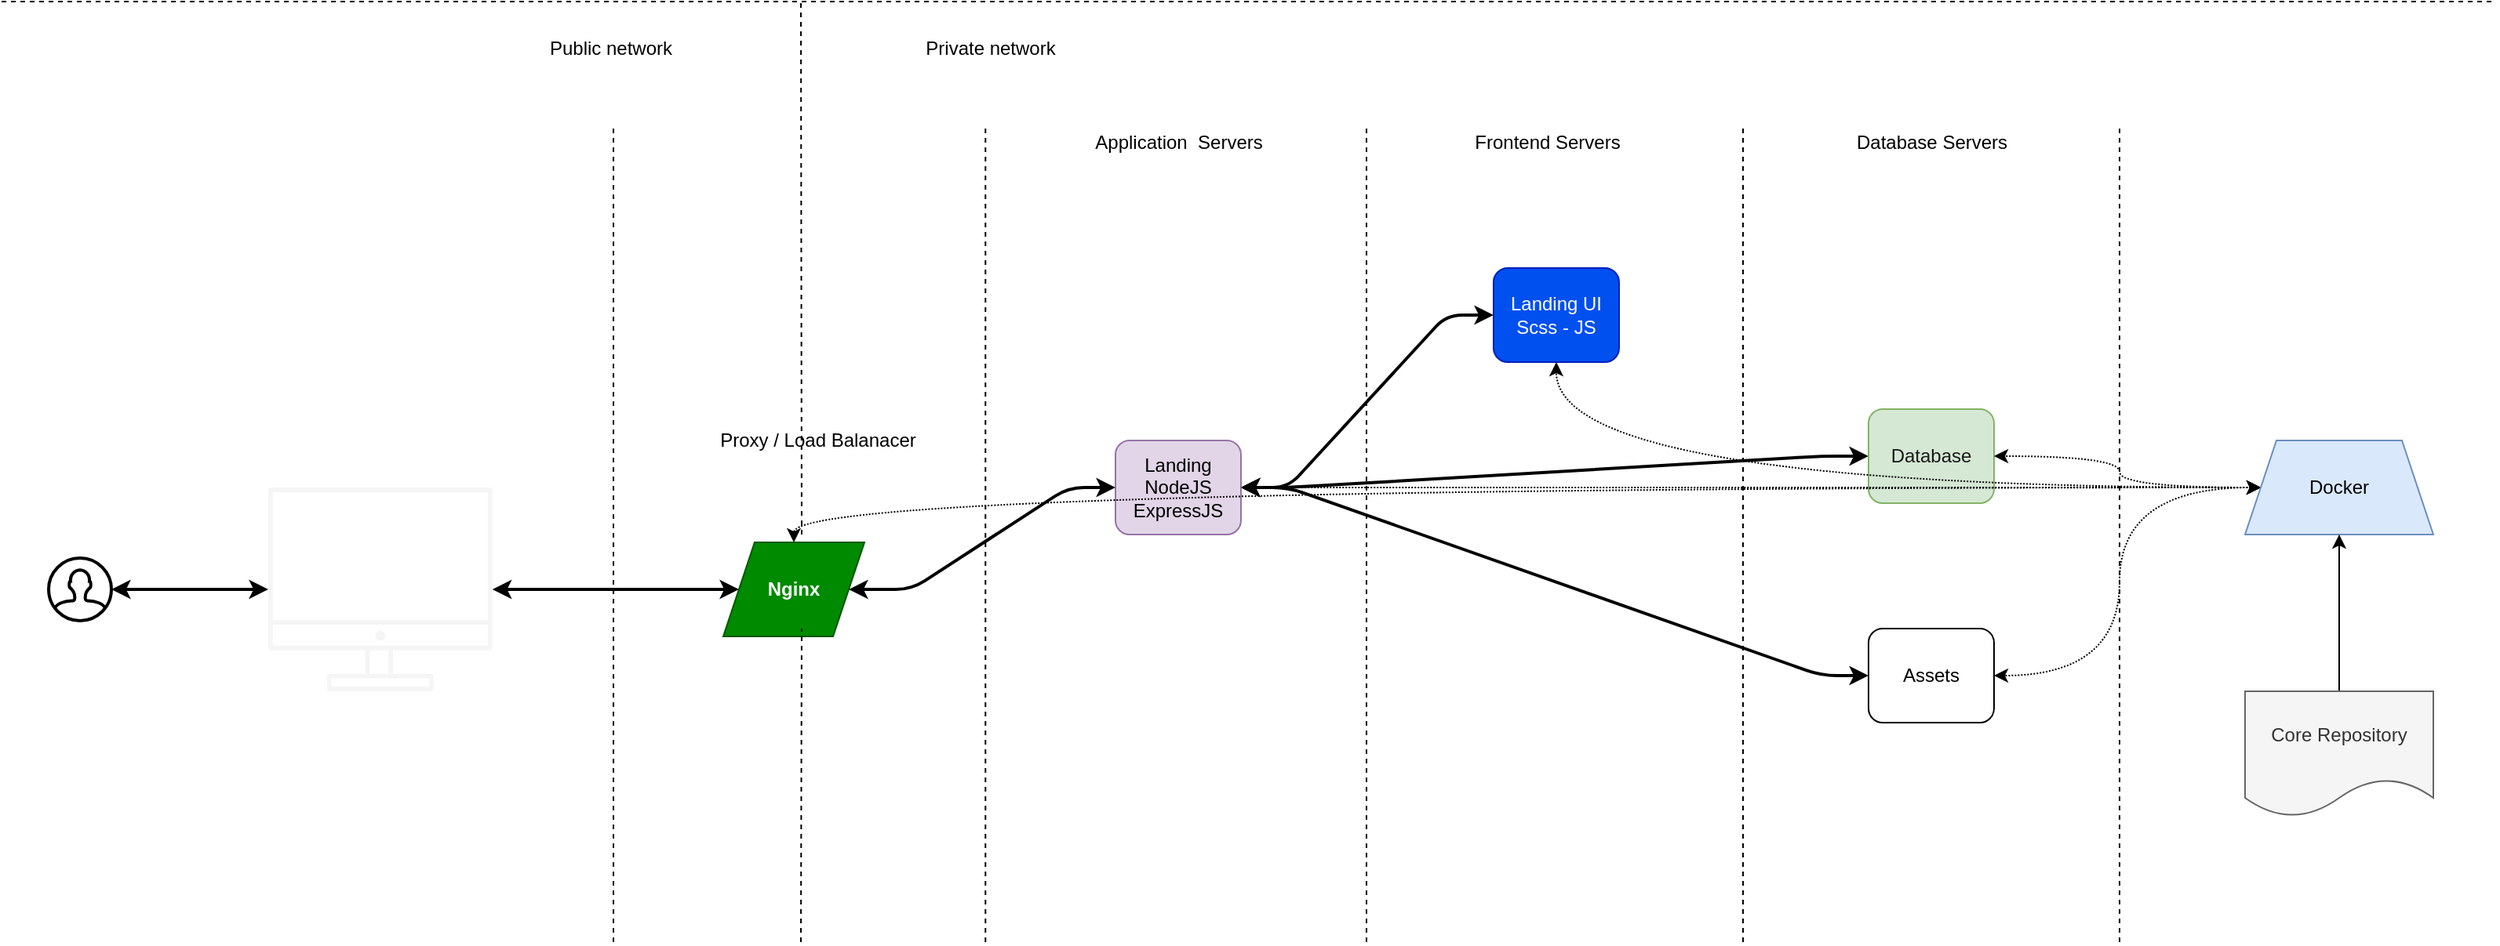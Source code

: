 <mxfile>
    <diagram id="b0lUlxLJ4gMpwp6lKtfW" name="Page-1">
        <mxGraphModel dx="3038" dy="1078" grid="1" gridSize="10" guides="1" tooltips="1" connect="1" arrows="1" fold="1" page="1" pageScale="1" pageWidth="827" pageHeight="1169" math="0" shadow="0">
            <root>
                <mxCell id="0"/>
                <mxCell id="1" parent="0"/>
                <mxCell id="32" style="edgeStyle=entityRelationEdgeStyle;html=1;startArrow=classic;startFill=1;strokeWidth=2;" edge="1" parent="1" source="2" target="8">
                    <mxGeometry relative="1" as="geometry"/>
                </mxCell>
                <mxCell id="2" value="" style="html=1;verticalLabelPosition=bottom;align=center;labelBackgroundColor=#ffffff;verticalAlign=top;strokeWidth=2;shadow=0;dashed=0;shape=mxgraph.ios7.icons.user;" vertex="1" parent="1">
                    <mxGeometry x="-40" y="595" width="40" height="40" as="geometry"/>
                </mxCell>
                <mxCell id="33" style="edgeStyle=entityRelationEdgeStyle;html=1;entryX=0;entryY=0.5;entryDx=0;entryDy=0;startArrow=classic;startFill=1;strokeWidth=2;" edge="1" parent="1" source="8" target="12">
                    <mxGeometry relative="1" as="geometry"/>
                </mxCell>
                <mxCell id="8" value="" style="sketch=0;outlineConnect=0;dashed=0;verticalLabelPosition=bottom;verticalAlign=top;align=center;html=1;fontSize=12;fontStyle=0;aspect=fixed;shape=mxgraph.aws4.illustration_desktop;pointerEvents=1;fillColor=#f5f5f5;fontColor=#333333;strokeColor=#666666;" vertex="1" parent="1">
                    <mxGeometry x="100" y="550" width="142.86" height="130" as="geometry"/>
                </mxCell>
                <mxCell id="9" value="Public network" style="text;html=1;align=center;verticalAlign=middle;resizable=0;points=[];autosize=1;strokeColor=none;fillColor=none;" vertex="1" parent="1">
                    <mxGeometry x="272.86" y="260" width="90" height="20" as="geometry"/>
                </mxCell>
                <mxCell id="10" value="" style="endArrow=none;dashed=1;html=1;" edge="1" parent="1">
                    <mxGeometry width="50" height="50" relative="1" as="geometry">
                        <mxPoint x="320" y="840" as="sourcePoint"/>
                        <mxPoint x="320" y="320" as="targetPoint"/>
                    </mxGeometry>
                </mxCell>
                <mxCell id="13" value="" style="endArrow=none;dashed=1;html=1;startArrow=none;" edge="1" parent="1">
                    <mxGeometry width="50" height="50" relative="1" as="geometry">
                        <mxPoint x="440" y="580" as="sourcePoint"/>
                        <mxPoint x="439.5" y="240" as="targetPoint"/>
                    </mxGeometry>
                </mxCell>
                <mxCell id="14" value="" style="endArrow=none;dashed=1;html=1;" edge="1" parent="1">
                    <mxGeometry width="50" height="50" relative="1" as="geometry">
                        <mxPoint x="-70" y="240" as="sourcePoint"/>
                        <mxPoint x="1520" y="240" as="targetPoint"/>
                    </mxGeometry>
                </mxCell>
                <mxCell id="15" value="Proxy / Load Balanacer" style="text;html=1;align=center;verticalAlign=middle;resizable=0;points=[];autosize=1;strokeColor=none;fillColor=none;" vertex="1" parent="1">
                    <mxGeometry x="380" y="510" width="140" height="20" as="geometry"/>
                </mxCell>
                <mxCell id="16" value="Private network" style="text;html=1;align=center;verticalAlign=middle;resizable=0;points=[];autosize=1;strokeColor=none;fillColor=none;" vertex="1" parent="1">
                    <mxGeometry x="510" y="260" width="100" height="20" as="geometry"/>
                </mxCell>
                <mxCell id="17" value="" style="endArrow=none;dashed=1;html=1;" edge="1" parent="1">
                    <mxGeometry width="50" height="50" relative="1" as="geometry">
                        <mxPoint x="557.14" y="840" as="sourcePoint"/>
                        <mxPoint x="557.14" y="320" as="targetPoint"/>
                    </mxGeometry>
                </mxCell>
                <mxCell id="36" style="edgeStyle=entityRelationEdgeStyle;html=1;entryX=0;entryY=0.5;entryDx=0;entryDy=0;startArrow=classic;startFill=1;strokeWidth=2;" edge="1" parent="1" source="18" target="25">
                    <mxGeometry relative="1" as="geometry"/>
                </mxCell>
                <mxCell id="38" style="edgeStyle=entityRelationEdgeStyle;html=1;entryX=0;entryY=0.5;entryDx=0;entryDy=0;fontColor=#FFFFFF;startArrow=classic;startFill=1;strokeWidth=2;" edge="1" parent="1" target="22">
                    <mxGeometry relative="1" as="geometry">
                        <mxPoint x="720" y="550" as="sourcePoint"/>
                    </mxGeometry>
                </mxCell>
                <mxCell id="39" style="edgeStyle=entityRelationEdgeStyle;html=1;entryX=0;entryY=0.5;entryDx=0;entryDy=0;fontColor=#FFFFFF;startArrow=classic;startFill=1;strokeWidth=2;" edge="1" parent="1" source="18" target="23">
                    <mxGeometry relative="1" as="geometry"/>
                </mxCell>
                <mxCell id="18" value="Landing&lt;br&gt;NodeJS&lt;br&gt;ExpressJS" style="rounded=1;whiteSpace=wrap;html=1;fillColor=#e1d5e7;strokeColor=#9673a6;fontColor=#000000;" vertex="1" parent="1">
                    <mxGeometry x="640" y="520" width="80" height="60" as="geometry"/>
                </mxCell>
                <mxCell id="19" value="Application&amp;nbsp; Servers" style="text;html=1;align=center;verticalAlign=middle;resizable=0;points=[];autosize=1;strokeColor=none;fillColor=none;" vertex="1" parent="1">
                    <mxGeometry x="620" y="320" width="120" height="20" as="geometry"/>
                </mxCell>
                <mxCell id="20" value="" style="endArrow=none;dashed=1;html=1;" edge="1" parent="1">
                    <mxGeometry width="50" height="50" relative="1" as="geometry">
                        <mxPoint x="800.0" y="840" as="sourcePoint"/>
                        <mxPoint x="800.0" y="320" as="targetPoint"/>
                    </mxGeometry>
                </mxCell>
                <mxCell id="21" value="Database Servers" style="text;html=1;align=center;verticalAlign=middle;resizable=0;points=[];autosize=1;strokeColor=none;fillColor=none;" vertex="1" parent="1">
                    <mxGeometry x="1105" y="320" width="110" height="20" as="geometry"/>
                </mxCell>
                <mxCell id="22" value="Database" style="rounded=1;whiteSpace=wrap;html=1;fillColor=#d5e8d4;strokeColor=#82b366;fontColor=#191919;" vertex="1" parent="1">
                    <mxGeometry x="1120" y="500" width="80" height="60" as="geometry"/>
                </mxCell>
                <mxCell id="23" value="Assets" style="rounded=1;whiteSpace=wrap;html=1;" vertex="1" parent="1">
                    <mxGeometry x="1120" y="640" width="80" height="60" as="geometry"/>
                </mxCell>
                <mxCell id="24" value="" style="endArrow=none;dashed=1;html=1;" edge="1" parent="1">
                    <mxGeometry width="50" height="50" relative="1" as="geometry">
                        <mxPoint x="1040" y="840" as="sourcePoint"/>
                        <mxPoint x="1040" y="320" as="targetPoint"/>
                    </mxGeometry>
                </mxCell>
                <mxCell id="25" value="Landing UI&lt;br&gt;Scss - JS" style="rounded=1;whiteSpace=wrap;html=1;fillColor=#0050ef;fontColor=#ffffff;strokeColor=#001DBC;" vertex="1" parent="1">
                    <mxGeometry x="881" y="410" width="80" height="60" as="geometry"/>
                </mxCell>
                <mxCell id="27" value="Frontend Servers" style="text;html=1;align=center;verticalAlign=middle;resizable=0;points=[];autosize=1;strokeColor=none;fillColor=none;" vertex="1" parent="1">
                    <mxGeometry x="860" y="320" width="110" height="20" as="geometry"/>
                </mxCell>
                <mxCell id="28" value="" style="endArrow=none;dashed=1;html=1;" edge="1" parent="1">
                    <mxGeometry width="50" height="50" relative="1" as="geometry">
                        <mxPoint x="1280" y="840" as="sourcePoint"/>
                        <mxPoint x="1280" y="320" as="targetPoint"/>
                    </mxGeometry>
                </mxCell>
                <mxCell id="41" style="edgeStyle=entityRelationEdgeStyle;html=1;dashed=1;dashPattern=1 1;fontColor=#FFFFFF;startArrow=classic;startFill=1;strokeWidth=1;" edge="1" parent="1" source="29" target="18">
                    <mxGeometry relative="1" as="geometry"/>
                </mxCell>
                <mxCell id="42" style="edgeStyle=orthogonalEdgeStyle;html=1;entryX=0.5;entryY=1;entryDx=0;entryDy=0;dashed=1;dashPattern=1 1;fontColor=#FFFFFF;startArrow=classic;startFill=1;strokeWidth=1;curved=1;" edge="1" parent="1" source="29" target="25">
                    <mxGeometry relative="1" as="geometry"/>
                </mxCell>
                <mxCell id="43" style="edgeStyle=orthogonalEdgeStyle;curved=1;html=1;entryX=1;entryY=0.5;entryDx=0;entryDy=0;dashed=1;dashPattern=1 1;fontColor=#FFFFFF;startArrow=classic;startFill=1;strokeWidth=1;" edge="1" parent="1" source="29" target="23">
                    <mxGeometry relative="1" as="geometry"/>
                </mxCell>
                <mxCell id="44" style="edgeStyle=orthogonalEdgeStyle;curved=1;html=1;entryX=1;entryY=0.5;entryDx=0;entryDy=0;dashed=1;dashPattern=1 1;fontColor=#FFFFFF;startArrow=classic;startFill=1;strokeWidth=1;" edge="1" parent="1" source="29" target="22">
                    <mxGeometry relative="1" as="geometry"/>
                </mxCell>
                <mxCell id="45" style="edgeStyle=orthogonalEdgeStyle;curved=1;html=1;dashed=1;dashPattern=1 1;fontColor=#FFFFFF;startArrow=classic;startFill=1;strokeWidth=1;" edge="1" parent="1" source="29" target="12">
                    <mxGeometry relative="1" as="geometry"/>
                </mxCell>
                <mxCell id="29" value="Docker" style="shape=trapezoid;perimeter=trapezoidPerimeter;whiteSpace=wrap;html=1;fixedSize=1;fillColor=#dae8fc;strokeColor=#6c8ebf;fontColor=#000000;" vertex="1" parent="1">
                    <mxGeometry x="1360" y="520" width="120" height="60" as="geometry"/>
                </mxCell>
                <mxCell id="31" style="edgeStyle=none;html=1;entryX=0.5;entryY=1;entryDx=0;entryDy=0;" edge="1" parent="1" source="30" target="29">
                    <mxGeometry relative="1" as="geometry"/>
                </mxCell>
                <mxCell id="30" value="Core Repository" style="shape=document;whiteSpace=wrap;html=1;boundedLbl=1;fontColor=#333333;fillColor=#f5f5f5;strokeColor=#666666;" vertex="1" parent="1">
                    <mxGeometry x="1360" y="680" width="120" height="80" as="geometry"/>
                </mxCell>
                <mxCell id="35" style="edgeStyle=entityRelationEdgeStyle;html=1;entryX=0;entryY=0.5;entryDx=0;entryDy=0;startArrow=classic;startFill=1;strokeWidth=2;" edge="1" parent="1" source="12" target="18">
                    <mxGeometry relative="1" as="geometry"/>
                </mxCell>
                <mxCell id="12" value="Nginx" style="shape=parallelogram;perimeter=parallelogramPerimeter;whiteSpace=wrap;html=1;fixedSize=1;fillColor=#008a00;fontColor=#ffffff;strokeColor=#005700;fontStyle=1" vertex="1" parent="1">
                    <mxGeometry x="390" y="585" width="90" height="60" as="geometry"/>
                </mxCell>
                <mxCell id="34" value="" style="endArrow=none;dashed=1;html=1;" edge="1" parent="1">
                    <mxGeometry width="50" height="50" relative="1" as="geometry">
                        <mxPoint x="439.5" y="840" as="sourcePoint"/>
                        <mxPoint x="440" y="640" as="targetPoint"/>
                    </mxGeometry>
                </mxCell>
                <mxCell id="37" value="Desktop /&amp;nbsp; Responsive" style="text;html=1;align=center;verticalAlign=middle;resizable=0;points=[];autosize=1;strokeColor=none;fillColor=none;fontColor=#FFFFFF;" vertex="1" parent="1">
                    <mxGeometry x="101.43" y="520" width="140" height="20" as="geometry"/>
                </mxCell>
            </root>
        </mxGraphModel>
    </diagram>
</mxfile>